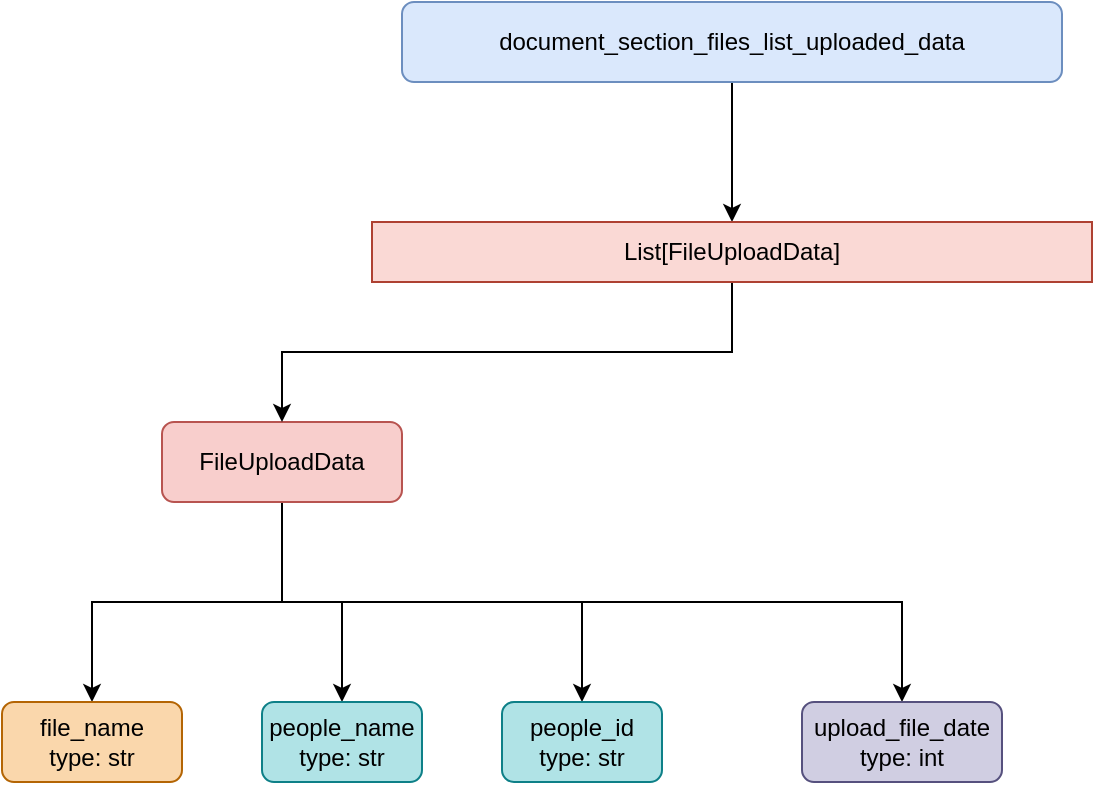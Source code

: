 <mxfile version="22.1.11" type="github">
  <diagram name="Page-1" id="ASaLe4CyZuPNr01UTl9W">
    <mxGraphModel dx="1386" dy="793" grid="1" gridSize="10" guides="1" tooltips="1" connect="1" arrows="1" fold="1" page="1" pageScale="1" pageWidth="827" pageHeight="1169" math="0" shadow="0">
      <root>
        <mxCell id="0" />
        <mxCell id="1" parent="0" />
        <mxCell id="fCAfRg4DWkw_utpPl1P6-7" value="" style="edgeStyle=orthogonalEdgeStyle;rounded=0;orthogonalLoop=1;jettySize=auto;html=1;" edge="1" parent="1" source="fCAfRg4DWkw_utpPl1P6-1" target="fCAfRg4DWkw_utpPl1P6-6">
          <mxGeometry relative="1" as="geometry" />
        </mxCell>
        <mxCell id="fCAfRg4DWkw_utpPl1P6-1" value="document_section_files_list_uploaded_data" style="rounded=1;whiteSpace=wrap;html=1;fillColor=#dae8fc;strokeColor=#6c8ebf;" vertex="1" parent="1">
          <mxGeometry x="250" y="160" width="330" height="40" as="geometry" />
        </mxCell>
        <mxCell id="fCAfRg4DWkw_utpPl1P6-9" style="edgeStyle=orthogonalEdgeStyle;rounded=0;orthogonalLoop=1;jettySize=auto;html=1;" edge="1" parent="1" source="fCAfRg4DWkw_utpPl1P6-2" target="fCAfRg4DWkw_utpPl1P6-4">
          <mxGeometry relative="1" as="geometry" />
        </mxCell>
        <mxCell id="fCAfRg4DWkw_utpPl1P6-14" style="edgeStyle=orthogonalEdgeStyle;rounded=0;orthogonalLoop=1;jettySize=auto;html=1;exitX=0.5;exitY=1;exitDx=0;exitDy=0;entryX=0.5;entryY=0;entryDx=0;entryDy=0;" edge="1" parent="1" source="fCAfRg4DWkw_utpPl1P6-2" target="fCAfRg4DWkw_utpPl1P6-10">
          <mxGeometry relative="1" as="geometry" />
        </mxCell>
        <mxCell id="fCAfRg4DWkw_utpPl1P6-15" style="edgeStyle=orthogonalEdgeStyle;rounded=0;orthogonalLoop=1;jettySize=auto;html=1;exitX=0.5;exitY=1;exitDx=0;exitDy=0;" edge="1" parent="1" source="fCAfRg4DWkw_utpPl1P6-2" target="fCAfRg4DWkw_utpPl1P6-11">
          <mxGeometry relative="1" as="geometry" />
        </mxCell>
        <mxCell id="fCAfRg4DWkw_utpPl1P6-16" style="edgeStyle=orthogonalEdgeStyle;rounded=0;orthogonalLoop=1;jettySize=auto;html=1;exitX=0.5;exitY=1;exitDx=0;exitDy=0;entryX=0.5;entryY=0;entryDx=0;entryDy=0;" edge="1" parent="1" source="fCAfRg4DWkw_utpPl1P6-2" target="fCAfRg4DWkw_utpPl1P6-12">
          <mxGeometry relative="1" as="geometry" />
        </mxCell>
        <mxCell id="fCAfRg4DWkw_utpPl1P6-2" value="FileUploadData" style="rounded=1;whiteSpace=wrap;html=1;fillColor=#f8cecc;strokeColor=#b85450;" vertex="1" parent="1">
          <mxGeometry x="130" y="370" width="120" height="40" as="geometry" />
        </mxCell>
        <mxCell id="fCAfRg4DWkw_utpPl1P6-4" value="file_name&lt;br&gt;type: str" style="rounded=1;whiteSpace=wrap;html=1;fillColor=#fad7ac;strokeColor=#b46504;" vertex="1" parent="1">
          <mxGeometry x="50" y="510" width="90" height="40" as="geometry" />
        </mxCell>
        <mxCell id="fCAfRg4DWkw_utpPl1P6-8" style="edgeStyle=orthogonalEdgeStyle;rounded=0;orthogonalLoop=1;jettySize=auto;html=1;entryX=0.5;entryY=0;entryDx=0;entryDy=0;" edge="1" parent="1" source="fCAfRg4DWkw_utpPl1P6-6" target="fCAfRg4DWkw_utpPl1P6-2">
          <mxGeometry relative="1" as="geometry" />
        </mxCell>
        <mxCell id="fCAfRg4DWkw_utpPl1P6-6" value="List[FileUploadData]" style="rounded=0;whiteSpace=wrap;html=1;fillColor=#fad9d5;strokeColor=#ae4132;" vertex="1" parent="1">
          <mxGeometry x="235" y="270" width="360" height="30" as="geometry" />
        </mxCell>
        <mxCell id="fCAfRg4DWkw_utpPl1P6-10" value="people_name&lt;br&gt;type: str" style="rounded=1;whiteSpace=wrap;html=1;fillColor=#b0e3e6;strokeColor=#0e8088;" vertex="1" parent="1">
          <mxGeometry x="180" y="510" width="80" height="40" as="geometry" />
        </mxCell>
        <mxCell id="fCAfRg4DWkw_utpPl1P6-11" value="people_id&lt;br&gt;type: str" style="rounded=1;whiteSpace=wrap;html=1;fillColor=#b0e3e6;strokeColor=#0e8088;" vertex="1" parent="1">
          <mxGeometry x="300" y="510" width="80" height="40" as="geometry" />
        </mxCell>
        <mxCell id="fCAfRg4DWkw_utpPl1P6-12" value="upload_file_date&lt;br&gt;type: int" style="rounded=1;whiteSpace=wrap;html=1;fillColor=#d0cee2;strokeColor=#56517e;" vertex="1" parent="1">
          <mxGeometry x="450" y="510" width="100" height="40" as="geometry" />
        </mxCell>
      </root>
    </mxGraphModel>
  </diagram>
</mxfile>
